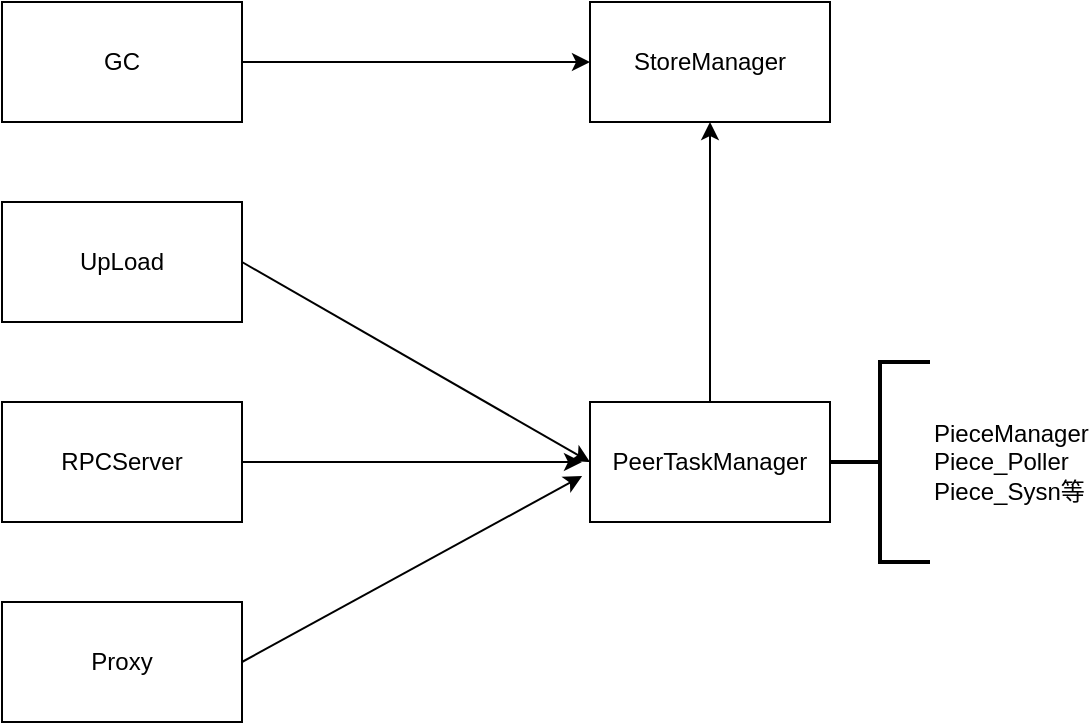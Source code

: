 <mxfile version="18.1.2" type="github">
  <diagram id="p5emcz8QQ4kMEHluitBC" name="Page-1">
    <mxGraphModel dx="1426" dy="1994" grid="1" gridSize="10" guides="1" tooltips="1" connect="1" arrows="1" fold="1" page="1" pageScale="1" pageWidth="827" pageHeight="1169" math="0" shadow="0">
      <root>
        <mxCell id="0" />
        <mxCell id="1" parent="0" />
        <mxCell id="1yZmjVOdXcLfvgt7baMJ-1" value="GC" style="rounded=0;whiteSpace=wrap;html=1;" vertex="1" parent="1">
          <mxGeometry x="120" y="-620" width="120" height="60" as="geometry" />
        </mxCell>
        <mxCell id="1yZmjVOdXcLfvgt7baMJ-2" value="UpLoad" style="rounded=0;whiteSpace=wrap;html=1;" vertex="1" parent="1">
          <mxGeometry x="120" y="-520" width="120" height="60" as="geometry" />
        </mxCell>
        <mxCell id="1yZmjVOdXcLfvgt7baMJ-3" value="RPCServer" style="rounded=0;whiteSpace=wrap;html=1;" vertex="1" parent="1">
          <mxGeometry x="120" y="-420" width="120" height="60" as="geometry" />
        </mxCell>
        <mxCell id="1yZmjVOdXcLfvgt7baMJ-4" value="Proxy" style="rounded=0;whiteSpace=wrap;html=1;" vertex="1" parent="1">
          <mxGeometry x="120" y="-320" width="120" height="60" as="geometry" />
        </mxCell>
        <mxCell id="1yZmjVOdXcLfvgt7baMJ-5" value="" style="endArrow=classic;html=1;rounded=0;exitX=1;exitY=0.5;exitDx=0;exitDy=0;" edge="1" parent="1" source="1yZmjVOdXcLfvgt7baMJ-1" target="1yZmjVOdXcLfvgt7baMJ-6">
          <mxGeometry width="50" height="50" relative="1" as="geometry">
            <mxPoint x="390" y="-240" as="sourcePoint" />
            <mxPoint x="447" y="-590" as="targetPoint" />
          </mxGeometry>
        </mxCell>
        <mxCell id="1yZmjVOdXcLfvgt7baMJ-6" value="StoreManager" style="rounded=0;whiteSpace=wrap;html=1;" vertex="1" parent="1">
          <mxGeometry x="414" y="-620" width="120" height="60" as="geometry" />
        </mxCell>
        <mxCell id="1yZmjVOdXcLfvgt7baMJ-7" value="PeerTaskManager" style="rounded=0;whiteSpace=wrap;html=1;" vertex="1" parent="1">
          <mxGeometry x="414" y="-420" width="120" height="60" as="geometry" />
        </mxCell>
        <mxCell id="1yZmjVOdXcLfvgt7baMJ-8" value="" style="endArrow=classic;html=1;rounded=0;exitX=1;exitY=0.5;exitDx=0;exitDy=0;entryX=0;entryY=0.5;entryDx=0;entryDy=0;" edge="1" parent="1" source="1yZmjVOdXcLfvgt7baMJ-2" target="1yZmjVOdXcLfvgt7baMJ-7">
          <mxGeometry width="50" height="50" relative="1" as="geometry">
            <mxPoint x="370" y="-530" as="sourcePoint" />
            <mxPoint x="420" y="-580" as="targetPoint" />
          </mxGeometry>
        </mxCell>
        <mxCell id="1yZmjVOdXcLfvgt7baMJ-9" value="" style="endArrow=classic;html=1;rounded=0;exitX=1;exitY=0.5;exitDx=0;exitDy=0;" edge="1" parent="1" source="1yZmjVOdXcLfvgt7baMJ-3">
          <mxGeometry width="50" height="50" relative="1" as="geometry">
            <mxPoint x="150" y="-240" as="sourcePoint" />
            <mxPoint x="410" y="-390" as="targetPoint" />
          </mxGeometry>
        </mxCell>
        <mxCell id="1yZmjVOdXcLfvgt7baMJ-10" value="" style="endArrow=classic;html=1;rounded=0;exitX=1;exitY=0.5;exitDx=0;exitDy=0;entryX=-0.033;entryY=0.617;entryDx=0;entryDy=0;entryPerimeter=0;" edge="1" parent="1" source="1yZmjVOdXcLfvgt7baMJ-4" target="1yZmjVOdXcLfvgt7baMJ-7">
          <mxGeometry width="50" height="50" relative="1" as="geometry">
            <mxPoint x="390" y="-540" as="sourcePoint" />
            <mxPoint x="410" y="-390" as="targetPoint" />
          </mxGeometry>
        </mxCell>
        <mxCell id="1yZmjVOdXcLfvgt7baMJ-11" value="" style="endArrow=classic;html=1;rounded=0;exitX=0.5;exitY=0;exitDx=0;exitDy=0;entryX=0.5;entryY=1;entryDx=0;entryDy=0;" edge="1" parent="1" source="1yZmjVOdXcLfvgt7baMJ-7" target="1yZmjVOdXcLfvgt7baMJ-6">
          <mxGeometry width="50" height="50" relative="1" as="geometry">
            <mxPoint x="390" y="-540" as="sourcePoint" />
            <mxPoint x="440" y="-590" as="targetPoint" />
          </mxGeometry>
        </mxCell>
        <mxCell id="1yZmjVOdXcLfvgt7baMJ-12" value="PieceManager&lt;br&gt;Piece_Poller&lt;br&gt;Piece_Sysn等" style="strokeWidth=2;html=1;shape=mxgraph.flowchart.annotation_2;align=left;labelPosition=right;pointerEvents=1;" vertex="1" parent="1">
          <mxGeometry x="534" y="-440" width="50" height="100" as="geometry" />
        </mxCell>
      </root>
    </mxGraphModel>
  </diagram>
</mxfile>
